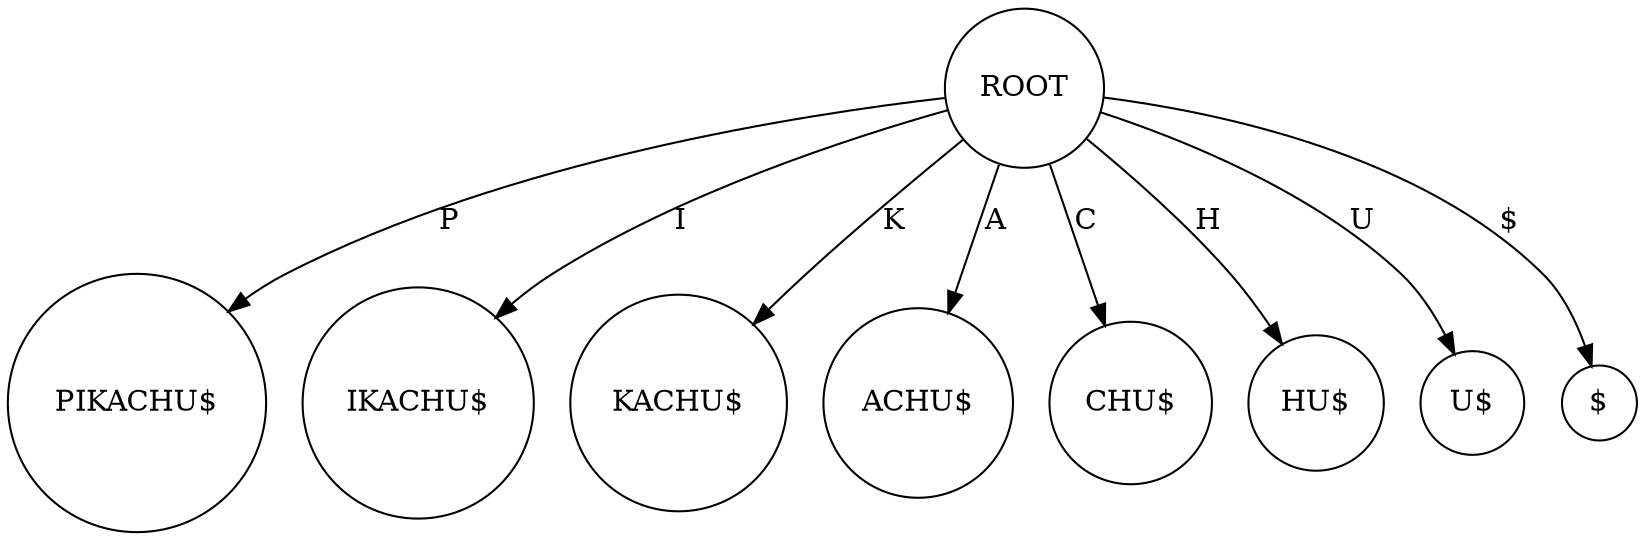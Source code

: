 digraph "Suffix tree" {
  node [shape=circle];
  0 [label="ROOT"];
  0 -> 1 [ label="P" ];
  0 -> 2 [ label="I" ];
  0 -> 3 [ label="K" ];
  0 -> 4 [ label="A" ];
  0 -> 5 [ label="C" ];
  0 -> 6 [ label="H" ];
  0 -> 7 [ label="U" ];
  0 -> 8 [ label="$" ];
  1 [label="PIKACHU$"];
  2 [label="IKACHU$"];
  3 [label="KACHU$"];
  4 [label="ACHU$"];
  5 [label="CHU$"];
  6 [label="HU$"];
  7 [label="U$"];
  8 [label="$"];
}
